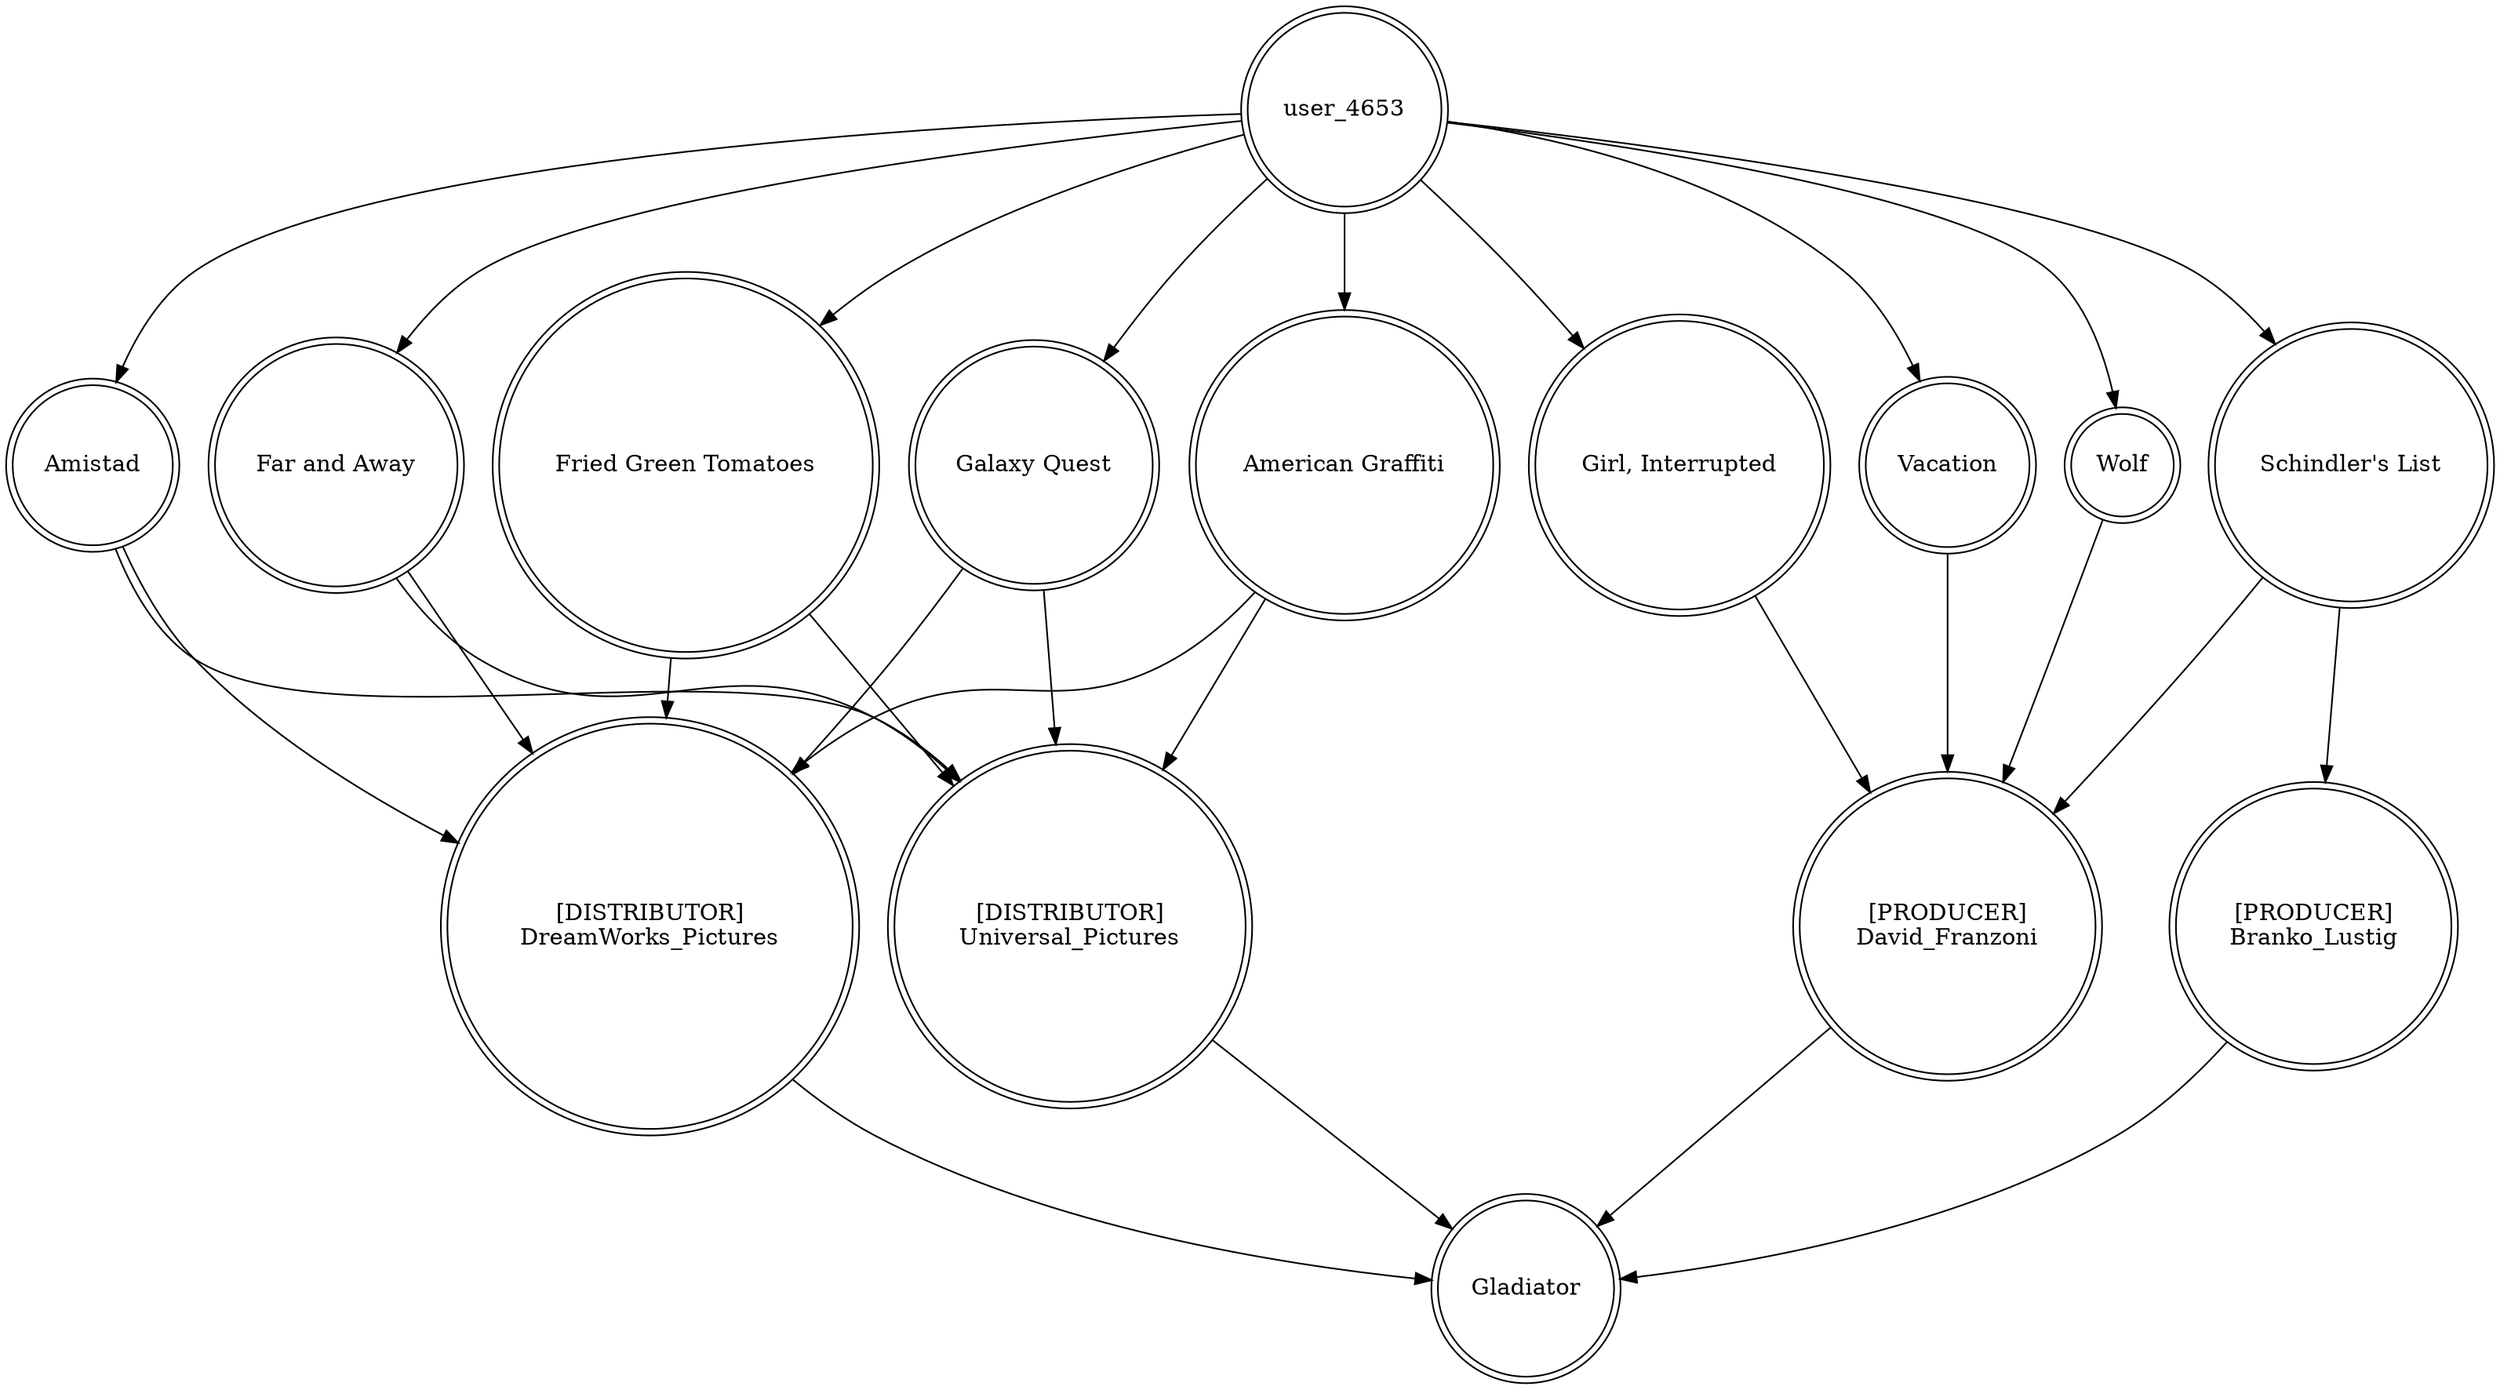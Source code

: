 digraph finite_state_machine {
	node [shape=doublecircle]
	user_4653 -> "Girl, Interrupted"
	"Fried Green Tomatoes" -> "[DISTRIBUTOR]
DreamWorks_Pictures"
	Vacation -> "[PRODUCER]
David_Franzoni"
	"Galaxy Quest" -> "[DISTRIBUTOR]
Universal_Pictures"
	"American Graffiti" -> "[DISTRIBUTOR]
DreamWorks_Pictures"
	user_4653 -> Vacation
	user_4653 -> "Schindler's List"
	user_4653 -> Amistad
	"Girl, Interrupted" -> "[PRODUCER]
David_Franzoni"
	"[DISTRIBUTOR]
DreamWorks_Pictures" -> Gladiator
	"[DISTRIBUTOR]
Universal_Pictures" -> Gladiator
	"Schindler's List" -> "[PRODUCER]
David_Franzoni"
	Wolf -> "[PRODUCER]
David_Franzoni"
	"Fried Green Tomatoes" -> "[DISTRIBUTOR]
Universal_Pictures"
	user_4653 -> "Fried Green Tomatoes"
	"Galaxy Quest" -> "[DISTRIBUTOR]
DreamWorks_Pictures"
	user_4653 -> "Galaxy Quest"
	"Far and Away" -> "[DISTRIBUTOR]
Universal_Pictures"
	"American Graffiti" -> "[DISTRIBUTOR]
Universal_Pictures"
	"Far and Away" -> "[DISTRIBUTOR]
DreamWorks_Pictures"
	Amistad -> "[DISTRIBUTOR]
DreamWorks_Pictures"
	Amistad -> "[DISTRIBUTOR]
Universal_Pictures"
	"Schindler's List" -> "[PRODUCER]
Branko_Lustig"
	user_4653 -> Wolf
	user_4653 -> "American Graffiti"
	"[PRODUCER]
Branko_Lustig" -> Gladiator
	"[PRODUCER]
David_Franzoni" -> Gladiator
	user_4653 -> "Far and Away"
}
